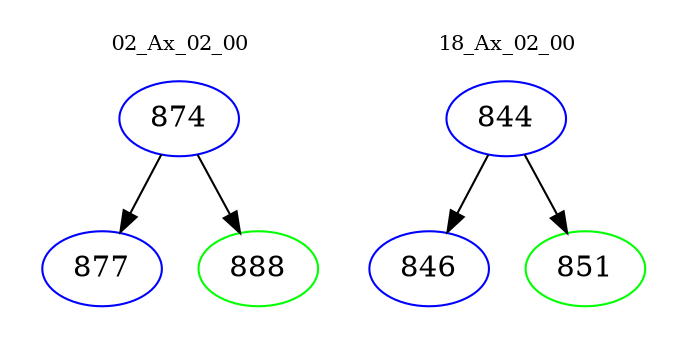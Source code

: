 digraph{
subgraph cluster_0 {
color = white
label = "02_Ax_02_00";
fontsize=10;
T0_874 [label="874", color="blue"]
T0_874 -> T0_877 [color="black"]
T0_877 [label="877", color="blue"]
T0_874 -> T0_888 [color="black"]
T0_888 [label="888", color="green"]
}
subgraph cluster_1 {
color = white
label = "18_Ax_02_00";
fontsize=10;
T1_844 [label="844", color="blue"]
T1_844 -> T1_846 [color="black"]
T1_846 [label="846", color="blue"]
T1_844 -> T1_851 [color="black"]
T1_851 [label="851", color="green"]
}
}

